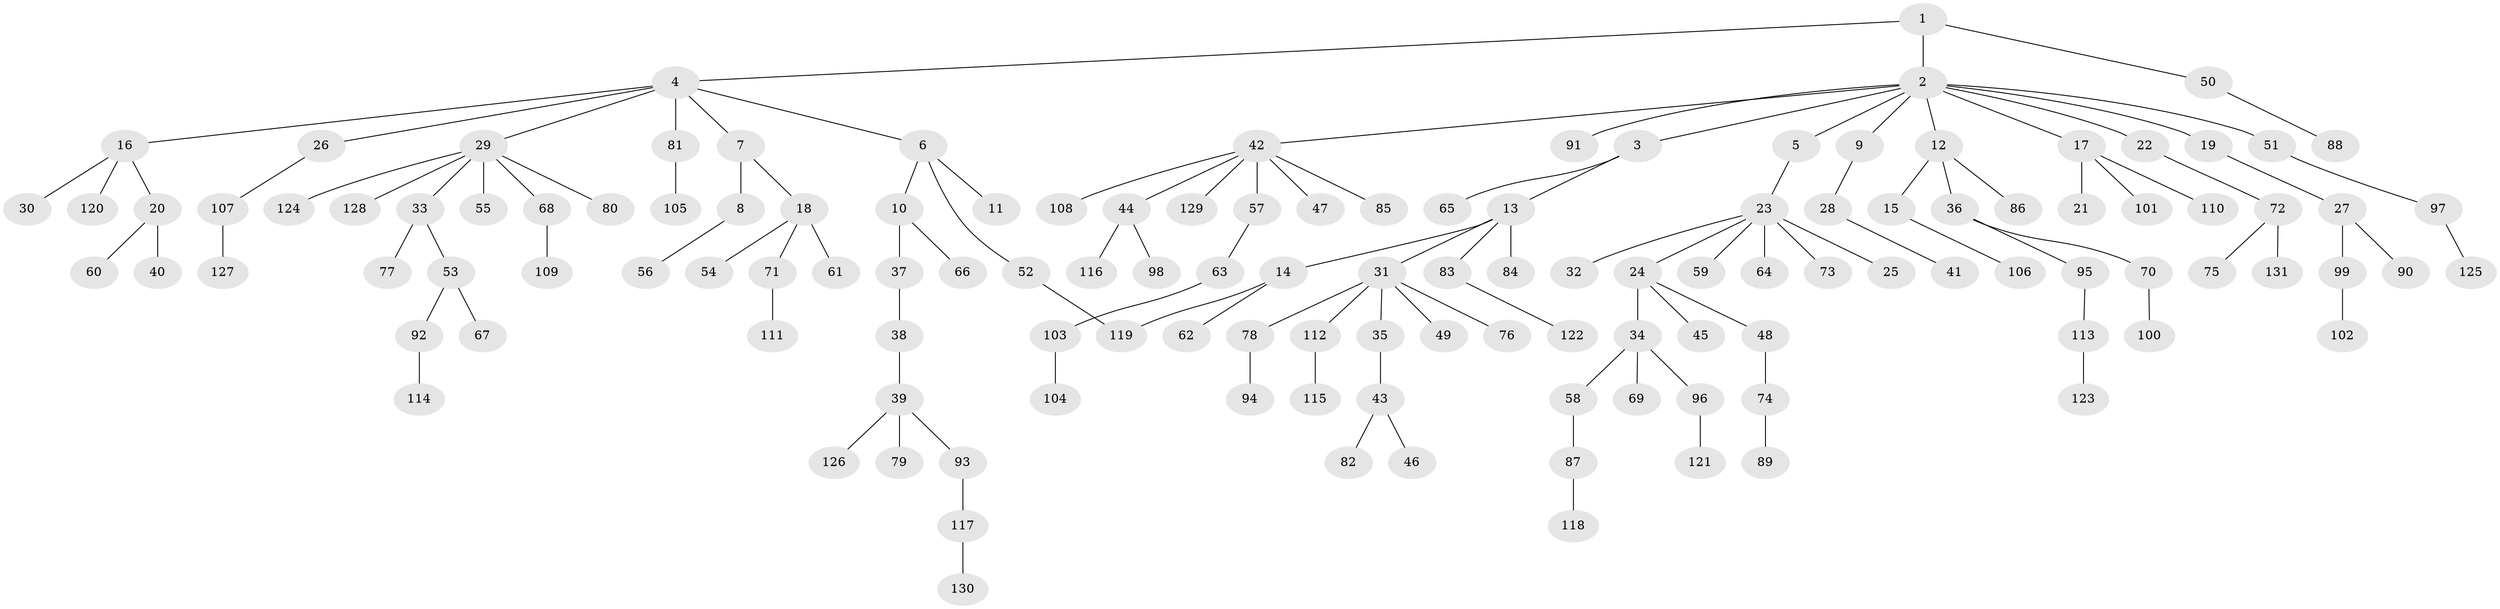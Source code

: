 // Generated by graph-tools (version 1.1) at 2025/49/03/09/25 03:49:18]
// undirected, 131 vertices, 131 edges
graph export_dot {
graph [start="1"]
  node [color=gray90,style=filled];
  1;
  2;
  3;
  4;
  5;
  6;
  7;
  8;
  9;
  10;
  11;
  12;
  13;
  14;
  15;
  16;
  17;
  18;
  19;
  20;
  21;
  22;
  23;
  24;
  25;
  26;
  27;
  28;
  29;
  30;
  31;
  32;
  33;
  34;
  35;
  36;
  37;
  38;
  39;
  40;
  41;
  42;
  43;
  44;
  45;
  46;
  47;
  48;
  49;
  50;
  51;
  52;
  53;
  54;
  55;
  56;
  57;
  58;
  59;
  60;
  61;
  62;
  63;
  64;
  65;
  66;
  67;
  68;
  69;
  70;
  71;
  72;
  73;
  74;
  75;
  76;
  77;
  78;
  79;
  80;
  81;
  82;
  83;
  84;
  85;
  86;
  87;
  88;
  89;
  90;
  91;
  92;
  93;
  94;
  95;
  96;
  97;
  98;
  99;
  100;
  101;
  102;
  103;
  104;
  105;
  106;
  107;
  108;
  109;
  110;
  111;
  112;
  113;
  114;
  115;
  116;
  117;
  118;
  119;
  120;
  121;
  122;
  123;
  124;
  125;
  126;
  127;
  128;
  129;
  130;
  131;
  1 -- 2;
  1 -- 4;
  1 -- 50;
  2 -- 3;
  2 -- 5;
  2 -- 9;
  2 -- 12;
  2 -- 17;
  2 -- 19;
  2 -- 22;
  2 -- 42;
  2 -- 51;
  2 -- 91;
  3 -- 13;
  3 -- 65;
  4 -- 6;
  4 -- 7;
  4 -- 16;
  4 -- 26;
  4 -- 29;
  4 -- 81;
  5 -- 23;
  6 -- 10;
  6 -- 11;
  6 -- 52;
  7 -- 8;
  7 -- 18;
  8 -- 56;
  9 -- 28;
  10 -- 37;
  10 -- 66;
  12 -- 15;
  12 -- 36;
  12 -- 86;
  13 -- 14;
  13 -- 31;
  13 -- 83;
  13 -- 84;
  14 -- 62;
  14 -- 119;
  15 -- 106;
  16 -- 20;
  16 -- 30;
  16 -- 120;
  17 -- 21;
  17 -- 101;
  17 -- 110;
  18 -- 54;
  18 -- 61;
  18 -- 71;
  19 -- 27;
  20 -- 40;
  20 -- 60;
  22 -- 72;
  23 -- 24;
  23 -- 25;
  23 -- 32;
  23 -- 59;
  23 -- 64;
  23 -- 73;
  24 -- 34;
  24 -- 45;
  24 -- 48;
  26 -- 107;
  27 -- 90;
  27 -- 99;
  28 -- 41;
  29 -- 33;
  29 -- 55;
  29 -- 68;
  29 -- 80;
  29 -- 124;
  29 -- 128;
  31 -- 35;
  31 -- 49;
  31 -- 76;
  31 -- 78;
  31 -- 112;
  33 -- 53;
  33 -- 77;
  34 -- 58;
  34 -- 69;
  34 -- 96;
  35 -- 43;
  36 -- 70;
  36 -- 95;
  37 -- 38;
  38 -- 39;
  39 -- 79;
  39 -- 93;
  39 -- 126;
  42 -- 44;
  42 -- 47;
  42 -- 57;
  42 -- 85;
  42 -- 108;
  42 -- 129;
  43 -- 46;
  43 -- 82;
  44 -- 98;
  44 -- 116;
  48 -- 74;
  50 -- 88;
  51 -- 97;
  52 -- 119;
  53 -- 67;
  53 -- 92;
  57 -- 63;
  58 -- 87;
  63 -- 103;
  68 -- 109;
  70 -- 100;
  71 -- 111;
  72 -- 75;
  72 -- 131;
  74 -- 89;
  78 -- 94;
  81 -- 105;
  83 -- 122;
  87 -- 118;
  92 -- 114;
  93 -- 117;
  95 -- 113;
  96 -- 121;
  97 -- 125;
  99 -- 102;
  103 -- 104;
  107 -- 127;
  112 -- 115;
  113 -- 123;
  117 -- 130;
}
